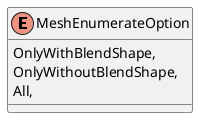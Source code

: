@startuml
enum MeshEnumerateOption {
    OnlyWithBlendShape,
    OnlyWithoutBlendShape,
    All,
}
@enduml
